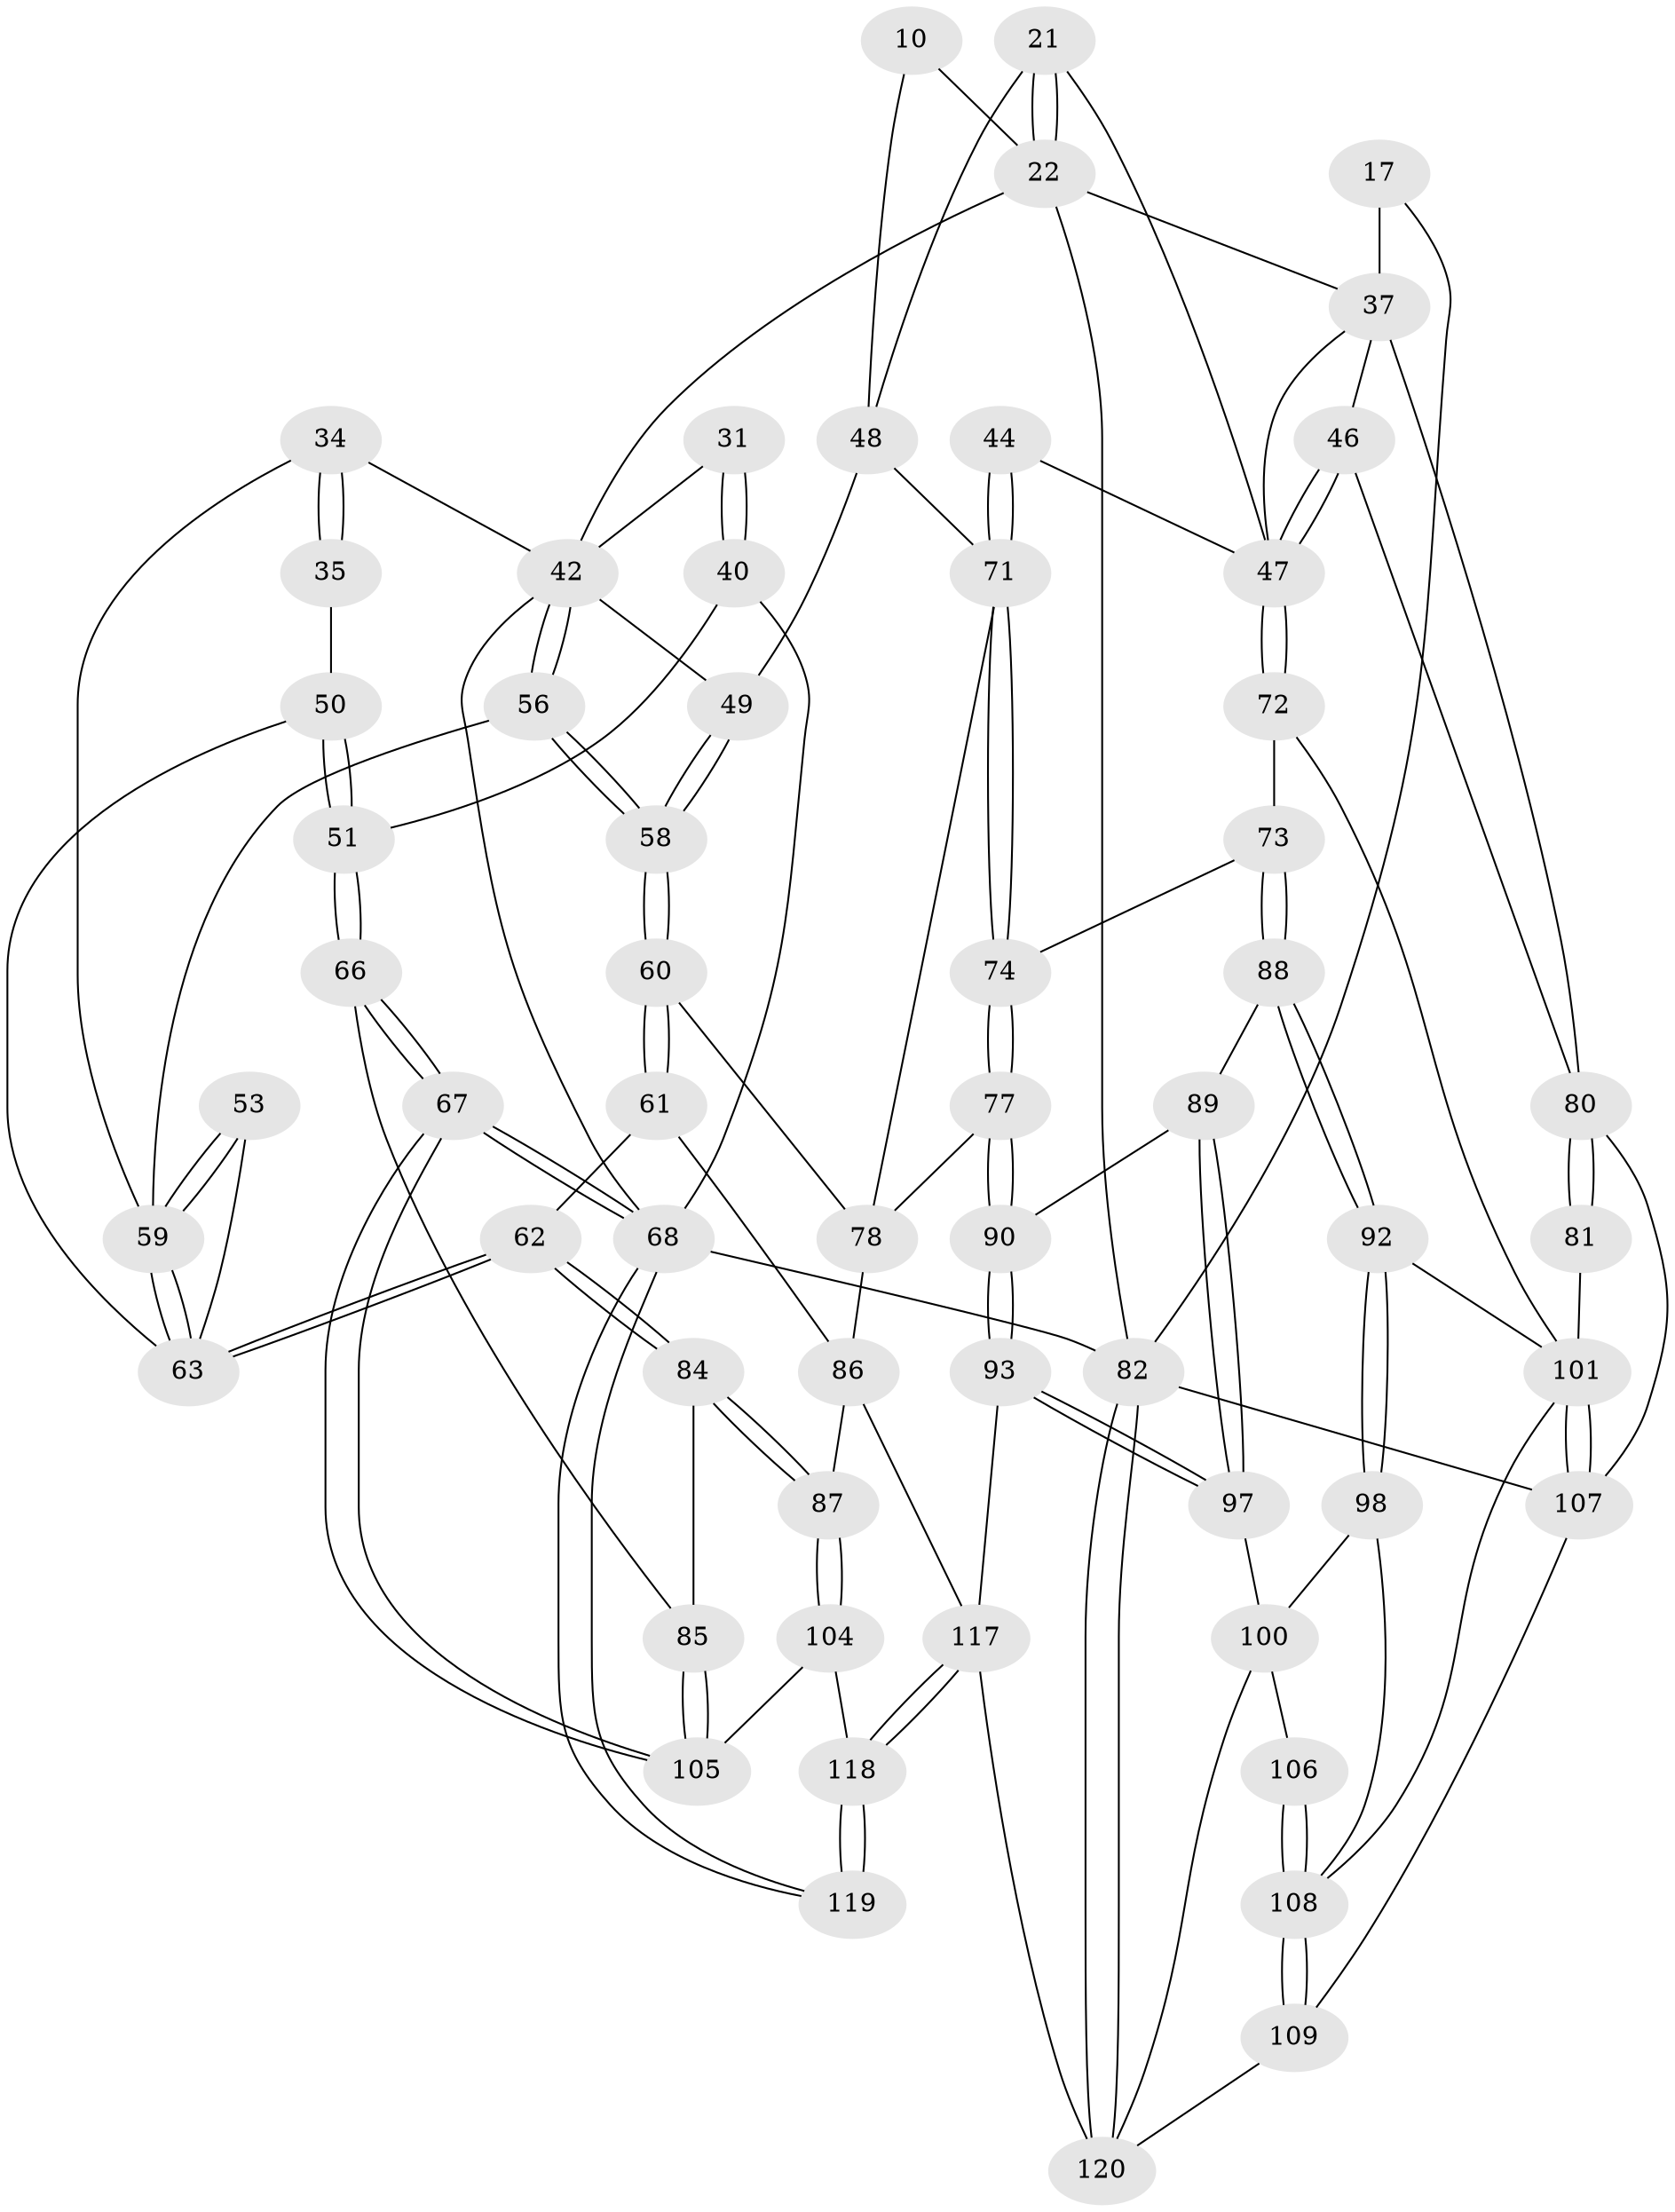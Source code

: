 // original degree distribution, {3: 0.03333333333333333, 4: 0.18333333333333332, 6: 0.2, 5: 0.5833333333333334}
// Generated by graph-tools (version 1.1) at 2025/01/03/09/25 05:01:45]
// undirected, 60 vertices, 139 edges
graph export_dot {
graph [start="1"]
  node [color=gray90,style=filled];
  10 [pos="+0.47256490970565035+0.11421376036734672"];
  17 [pos="+1+0.09509660620406503",super="+14+16"];
  21 [pos="+0.6468927351211881+0.19045799908546185"];
  22 [pos="+0.6170938339365504+0.1315486150979584",super="+9"];
  31 [pos="+0.22344165738702965+0.1348984648121172"];
  34 [pos="+0.1466485910383163+0.2973796646190133"];
  35 [pos="+0.08621844180026973+0.2982698971861338",super="+30"];
  37 [pos="+0.9471305172528502+0.328281335885086",super="+36+23"];
  40 [pos="+0+0",super="+27"];
  42 [pos="+0.2580581398563799+0.35525270021894917",super="+33"];
  44 [pos="+0.6522322303130281+0.41402786352189647"];
  46 [pos="+0.8407861253471175+0.3810221931655283",super="+39"];
  47 [pos="+0.7506841702324333+0.4375021705545494",super="+43+20"];
  48 [pos="+0.41915882334522164+0.3910969460584757",super="+25+24"];
  49 [pos="+0.40192915355023245+0.388811994976854",super="+41"];
  50 [pos="+0+0.4478178494745889",super="+38+29"];
  51 [pos="+0+0.4708221368466407",super="+28"];
  53 [pos="+0.10054584873852344+0.4157733979619306"];
  56 [pos="+0.2667093627482328+0.3882578377676373"];
  58 [pos="+0.30790515817583286+0.4565438628458353"];
  59 [pos="+0.19797415480173047+0.4944779336218129",super="+57+52"];
  60 [pos="+0.297840332595769+0.48426840967353746"];
  61 [pos="+0.29144922593191047+0.4907550542982549"];
  62 [pos="+0.22666432018363886+0.5318656416552252"];
  63 [pos="+0.21571937843397493+0.5207000973896662",super="+54"];
  66 [pos="+0+0.5862701807533296"];
  67 [pos="+0+0.8648454376785436"];
  68 [pos="+0+1",super="+4"];
  71 [pos="+0.5437297596454523+0.5230485292409174",super="+64+55+45"];
  72 [pos="+0.7560673693926405+0.5645398153415867"];
  73 [pos="+0.61529563732586+0.5808202763718803"];
  74 [pos="+0.5475589783833157+0.5792914634380352"];
  77 [pos="+0.5273993347455675+0.6064011846071885"];
  78 [pos="+0.44579055277183666+0.5960124712185269",super="+65"];
  80 [pos="+1+0.6600605514604354",super="+70"];
  81 [pos="+1+0.666017204875138",super="+75"];
  82 [pos="+1+1",super="+3"];
  84 [pos="+0.20194905298148402+0.583186638202584"];
  85 [pos="+0.016813303166498813+0.6421320748211539"];
  86 [pos="+0.32253963881484266+0.7763891599872916",super="+79"];
  87 [pos="+0.3182521973171634+0.7753345247239255"];
  88 [pos="+0.643536792537847+0.7089734094309246"];
  89 [pos="+0.5693328062683594+0.689982052509236"];
  90 [pos="+0.5331434779136489+0.6523027593061836"];
  92 [pos="+0.6631921802240176+0.7167919102912692"];
  93 [pos="+0.3968282948617016+0.7925433074242072"];
  97 [pos="+0.540929934626261+0.8204561827352986"];
  98 [pos="+0.6632685318445469+0.7555191492012984"];
  100 [pos="+0.5590349173296215+0.8338577993770819",super="+99"];
  101 [pos="+0.8449356406903146+0.7329380882485343",super="+96+91+76"];
  104 [pos="+0.1533909379898815+0.8380037992900837"];
  105 [pos="+0.1422835399613217+0.8281003812192557"];
  106 [pos="+0.71810286595287+0.8750551840242656"];
  107 [pos="+0.9993895745287388+0.9305191797980116",super="+83"];
  108 [pos="+0.7510463381696518+0.9095957210085679",super="+102+103"];
  109 [pos="+0.7519210494057526+0.9147334435916734"];
  117 [pos="+0.3761086931111017+1",super="+116+111"];
  118 [pos="+0.2786003145182967+1",super="+114+115"];
  119 [pos="+0+1"];
  120 [pos="+0.6654178710506691+1",super="+113+110"];
  10 -- 22 [weight=2];
  10 -- 48;
  17 -- 82 [weight=2];
  17 -- 37 [weight=3];
  21 -- 22;
  21 -- 22;
  21 -- 48;
  21 -- 47;
  22 -- 82;
  22 -- 42;
  22 -- 37;
  31 -- 40 [weight=2];
  31 -- 40;
  31 -- 42;
  34 -- 35;
  34 -- 35;
  34 -- 59;
  34 -- 42;
  35 -- 50 [weight=2];
  37 -- 46;
  37 -- 80;
  37 -- 47;
  40 -- 68;
  40 -- 51;
  42 -- 56;
  42 -- 56;
  42 -- 49 [weight=2];
  42 -- 68;
  44 -- 71 [weight=2];
  44 -- 71;
  44 -- 47;
  46 -- 47 [weight=2];
  46 -- 47;
  46 -- 80;
  47 -- 72;
  47 -- 72;
  48 -- 49 [weight=2];
  48 -- 71 [weight=2];
  49 -- 58;
  49 -- 58;
  50 -- 51 [weight=2];
  50 -- 51;
  50 -- 63;
  51 -- 66;
  51 -- 66;
  53 -- 59 [weight=2];
  53 -- 59;
  53 -- 63;
  56 -- 58;
  56 -- 58;
  56 -- 59;
  58 -- 60;
  58 -- 60;
  59 -- 63;
  59 -- 63;
  60 -- 61;
  60 -- 61;
  60 -- 78;
  61 -- 62;
  61 -- 86;
  62 -- 63;
  62 -- 63;
  62 -- 84;
  62 -- 84;
  66 -- 67;
  66 -- 67;
  66 -- 85;
  67 -- 68;
  67 -- 68;
  67 -- 105;
  67 -- 105;
  68 -- 119;
  68 -- 119;
  68 -- 82 [weight=2];
  71 -- 74;
  71 -- 74;
  71 -- 78;
  72 -- 73;
  72 -- 101;
  73 -- 74;
  73 -- 88;
  73 -- 88;
  74 -- 77;
  74 -- 77;
  77 -- 78;
  77 -- 90;
  77 -- 90;
  78 -- 86;
  80 -- 81 [weight=2];
  80 -- 81;
  80 -- 107;
  81 -- 101 [weight=2];
  82 -- 120;
  82 -- 120;
  82 -- 107;
  84 -- 85;
  84 -- 87;
  84 -- 87;
  85 -- 105;
  85 -- 105;
  86 -- 87;
  86 -- 117;
  87 -- 104;
  87 -- 104;
  88 -- 89;
  88 -- 92;
  88 -- 92;
  89 -- 90;
  89 -- 97;
  89 -- 97;
  90 -- 93;
  90 -- 93;
  92 -- 98;
  92 -- 98;
  92 -- 101;
  93 -- 97;
  93 -- 97;
  93 -- 117;
  97 -- 100;
  98 -- 108;
  98 -- 100;
  100 -- 120;
  100 -- 106;
  101 -- 107;
  101 -- 107;
  101 -- 108;
  104 -- 105;
  104 -- 118;
  106 -- 108 [weight=2];
  106 -- 108;
  107 -- 109;
  108 -- 109;
  108 -- 109;
  109 -- 120;
  117 -- 118 [weight=2];
  117 -- 118;
  117 -- 120 [weight=3];
  118 -- 119 [weight=2];
  118 -- 119;
}
